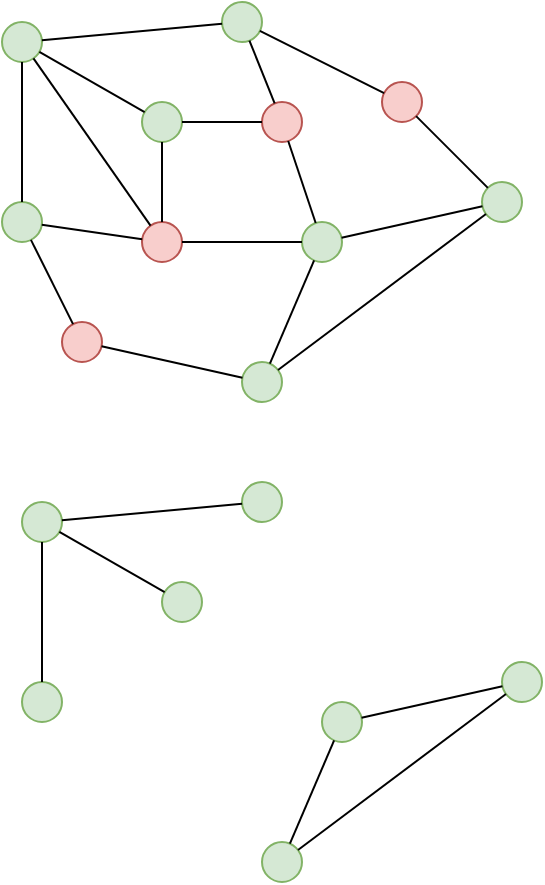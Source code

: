 <mxfile version="10.7.6" type="device"><diagram id="PIQtB4XA0pIl0BhEDaeI" name="Page-1"><mxGraphModel dx="840" dy="521" grid="1" gridSize="10" guides="1" tooltips="1" connect="1" arrows="1" fold="1" page="1" pageScale="1" pageWidth="850" pageHeight="1100" math="0" shadow="0"><root><mxCell id="0"/><mxCell id="1" parent="0"/><mxCell id="27JsW7oHoD67vqwhorHY-1" value="" style="ellipse;whiteSpace=wrap;html=1;aspect=fixed;fillColor=#d5e8d4;strokeColor=#82b366;" vertex="1" parent="1"><mxGeometry x="220" y="180" width="20" height="20" as="geometry"/></mxCell><mxCell id="27JsW7oHoD67vqwhorHY-2" value="" style="ellipse;whiteSpace=wrap;html=1;aspect=fixed;fillColor=#d5e8d4;strokeColor=#82b366;" vertex="1" parent="1"><mxGeometry x="330" y="170" width="20" height="20" as="geometry"/></mxCell><mxCell id="27JsW7oHoD67vqwhorHY-3" value="" style="ellipse;whiteSpace=wrap;html=1;aspect=fixed;fillColor=#d5e8d4;strokeColor=#82b366;" vertex="1" parent="1"><mxGeometry x="220" y="270" width="20" height="20" as="geometry"/></mxCell><mxCell id="27JsW7oHoD67vqwhorHY-4" value="" style="ellipse;whiteSpace=wrap;html=1;aspect=fixed;fillColor=#d5e8d4;strokeColor=#82b366;" vertex="1" parent="1"><mxGeometry x="290" y="220" width="20" height="20" as="geometry"/></mxCell><mxCell id="27JsW7oHoD67vqwhorHY-5" value="" style="ellipse;whiteSpace=wrap;html=1;aspect=fixed;fillColor=#d5e8d4;strokeColor=#82b366;" vertex="1" parent="1"><mxGeometry x="340" y="350" width="20" height="20" as="geometry"/></mxCell><mxCell id="27JsW7oHoD67vqwhorHY-6" value="" style="ellipse;whiteSpace=wrap;html=1;aspect=fixed;fillColor=#d5e8d4;strokeColor=#82b366;" vertex="1" parent="1"><mxGeometry x="460" y="260" width="20" height="20" as="geometry"/></mxCell><mxCell id="27JsW7oHoD67vqwhorHY-7" value="" style="ellipse;whiteSpace=wrap;html=1;aspect=fixed;fillColor=#d5e8d4;strokeColor=#82b366;" vertex="1" parent="1"><mxGeometry x="370" y="280" width="20" height="20" as="geometry"/></mxCell><mxCell id="27JsW7oHoD67vqwhorHY-8" value="" style="ellipse;whiteSpace=wrap;html=1;aspect=fixed;fillColor=#f8cecc;strokeColor=#b85450;" vertex="1" parent="1"><mxGeometry x="290" y="280" width="20" height="20" as="geometry"/></mxCell><mxCell id="27JsW7oHoD67vqwhorHY-9" value="" style="ellipse;whiteSpace=wrap;html=1;aspect=fixed;fillColor=#f8cecc;strokeColor=#b85450;" vertex="1" parent="1"><mxGeometry x="350" y="220" width="20" height="20" as="geometry"/></mxCell><mxCell id="27JsW7oHoD67vqwhorHY-10" value="" style="ellipse;whiteSpace=wrap;html=1;aspect=fixed;fillColor=#f8cecc;strokeColor=#b85450;" vertex="1" parent="1"><mxGeometry x="250" y="330" width="20" height="20" as="geometry"/></mxCell><mxCell id="27JsW7oHoD67vqwhorHY-18" value="" style="ellipse;whiteSpace=wrap;html=1;aspect=fixed;fillColor=#f8cecc;strokeColor=#b85450;" vertex="1" parent="1"><mxGeometry x="410" y="210" width="20" height="20" as="geometry"/></mxCell><mxCell id="27JsW7oHoD67vqwhorHY-22" value="" style="endArrow=none;html=1;" edge="1" parent="1" source="27JsW7oHoD67vqwhorHY-10" target="27JsW7oHoD67vqwhorHY-3"><mxGeometry width="50" height="50" relative="1" as="geometry"><mxPoint x="220" y="440" as="sourcePoint"/><mxPoint x="270" y="390" as="targetPoint"/></mxGeometry></mxCell><mxCell id="27JsW7oHoD67vqwhorHY-24" value="" style="endArrow=none;html=1;" edge="1" parent="1" source="27JsW7oHoD67vqwhorHY-1" target="27JsW7oHoD67vqwhorHY-8"><mxGeometry width="50" height="50" relative="1" as="geometry"><mxPoint x="220" y="440" as="sourcePoint"/><mxPoint x="270" y="390" as="targetPoint"/></mxGeometry></mxCell><mxCell id="27JsW7oHoD67vqwhorHY-25" value="" style="endArrow=none;html=1;" edge="1" parent="1" source="27JsW7oHoD67vqwhorHY-3" target="27JsW7oHoD67vqwhorHY-8"><mxGeometry width="50" height="50" relative="1" as="geometry"><mxPoint x="220" y="510" as="sourcePoint"/><mxPoint x="270" y="460" as="targetPoint"/></mxGeometry></mxCell><mxCell id="27JsW7oHoD67vqwhorHY-26" value="" style="endArrow=none;html=1;" edge="1" parent="1" source="27JsW7oHoD67vqwhorHY-10" target="27JsW7oHoD67vqwhorHY-5"><mxGeometry width="50" height="50" relative="1" as="geometry"><mxPoint x="220" y="580" as="sourcePoint"/><mxPoint x="270" y="530" as="targetPoint"/></mxGeometry></mxCell><mxCell id="27JsW7oHoD67vqwhorHY-27" value="" style="endArrow=none;html=1;" edge="1" parent="1" source="27JsW7oHoD67vqwhorHY-6" target="27JsW7oHoD67vqwhorHY-5"><mxGeometry width="50" height="50" relative="1" as="geometry"><mxPoint x="220" y="650" as="sourcePoint"/><mxPoint x="270" y="600" as="targetPoint"/></mxGeometry></mxCell><mxCell id="27JsW7oHoD67vqwhorHY-28" value="" style="endArrow=none;html=1;" edge="1" parent="1" source="27JsW7oHoD67vqwhorHY-5" target="27JsW7oHoD67vqwhorHY-7"><mxGeometry width="50" height="50" relative="1" as="geometry"><mxPoint x="220" y="720" as="sourcePoint"/><mxPoint x="270" y="670" as="targetPoint"/></mxGeometry></mxCell><mxCell id="27JsW7oHoD67vqwhorHY-29" value="" style="endArrow=none;html=1;" edge="1" parent="1" source="27JsW7oHoD67vqwhorHY-8" target="27JsW7oHoD67vqwhorHY-7"><mxGeometry width="50" height="50" relative="1" as="geometry"><mxPoint x="220" y="440" as="sourcePoint"/><mxPoint x="270" y="390" as="targetPoint"/></mxGeometry></mxCell><mxCell id="27JsW7oHoD67vqwhorHY-30" value="" style="endArrow=none;html=1;" edge="1" parent="1" source="27JsW7oHoD67vqwhorHY-7" target="27JsW7oHoD67vqwhorHY-6"><mxGeometry width="50" height="50" relative="1" as="geometry"><mxPoint x="230" y="450" as="sourcePoint"/><mxPoint x="280" y="400" as="targetPoint"/></mxGeometry></mxCell><mxCell id="27JsW7oHoD67vqwhorHY-31" value="" style="endArrow=none;html=1;" edge="1" parent="1" source="27JsW7oHoD67vqwhorHY-9" target="27JsW7oHoD67vqwhorHY-7"><mxGeometry width="50" height="50" relative="1" as="geometry"><mxPoint x="240" y="460" as="sourcePoint"/><mxPoint x="290" y="410" as="targetPoint"/></mxGeometry></mxCell><mxCell id="27JsW7oHoD67vqwhorHY-33" value="" style="endArrow=none;html=1;" edge="1" parent="1" source="27JsW7oHoD67vqwhorHY-9" target="27JsW7oHoD67vqwhorHY-4"><mxGeometry width="50" height="50" relative="1" as="geometry"><mxPoint x="230" y="450" as="sourcePoint"/><mxPoint x="280" y="400" as="targetPoint"/></mxGeometry></mxCell><mxCell id="27JsW7oHoD67vqwhorHY-34" value="" style="endArrow=none;html=1;" edge="1" parent="1" source="27JsW7oHoD67vqwhorHY-4" target="27JsW7oHoD67vqwhorHY-1"><mxGeometry width="50" height="50" relative="1" as="geometry"><mxPoint x="240" y="460" as="sourcePoint"/><mxPoint x="290" y="410" as="targetPoint"/></mxGeometry></mxCell><mxCell id="27JsW7oHoD67vqwhorHY-35" value="" style="endArrow=none;html=1;" edge="1" parent="1" source="27JsW7oHoD67vqwhorHY-18" target="27JsW7oHoD67vqwhorHY-2"><mxGeometry width="50" height="50" relative="1" as="geometry"><mxPoint x="250" y="470" as="sourcePoint"/><mxPoint x="300" y="420" as="targetPoint"/></mxGeometry></mxCell><mxCell id="27JsW7oHoD67vqwhorHY-36" value="" style="endArrow=none;html=1;" edge="1" parent="1" source="27JsW7oHoD67vqwhorHY-18" target="27JsW7oHoD67vqwhorHY-6"><mxGeometry width="50" height="50" relative="1" as="geometry"><mxPoint x="520" y="200" as="sourcePoint"/><mxPoint x="420" y="220" as="targetPoint"/></mxGeometry></mxCell><mxCell id="27JsW7oHoD67vqwhorHY-37" value="" style="endArrow=none;html=1;" edge="1" parent="1" source="27JsW7oHoD67vqwhorHY-9" target="27JsW7oHoD67vqwhorHY-2"><mxGeometry width="50" height="50" relative="1" as="geometry"><mxPoint x="270" y="490" as="sourcePoint"/><mxPoint x="320" y="440" as="targetPoint"/></mxGeometry></mxCell><mxCell id="27JsW7oHoD67vqwhorHY-38" value="" style="endArrow=none;html=1;" edge="1" parent="1" source="27JsW7oHoD67vqwhorHY-1" target="27JsW7oHoD67vqwhorHY-2"><mxGeometry width="50" height="50" relative="1" as="geometry"><mxPoint x="280" y="500" as="sourcePoint"/><mxPoint x="330" y="450" as="targetPoint"/></mxGeometry></mxCell><mxCell id="27JsW7oHoD67vqwhorHY-39" value="" style="endArrow=none;html=1;" edge="1" parent="1" source="27JsW7oHoD67vqwhorHY-3" target="27JsW7oHoD67vqwhorHY-1"><mxGeometry width="50" height="50" relative="1" as="geometry"><mxPoint x="220" y="440" as="sourcePoint"/><mxPoint x="270" y="390" as="targetPoint"/></mxGeometry></mxCell><mxCell id="27JsW7oHoD67vqwhorHY-40" value="" style="endArrow=none;html=1;" edge="1" parent="1" source="27JsW7oHoD67vqwhorHY-8" target="27JsW7oHoD67vqwhorHY-4"><mxGeometry width="50" height="50" relative="1" as="geometry"><mxPoint x="220" y="440" as="sourcePoint"/><mxPoint x="270" y="390" as="targetPoint"/></mxGeometry></mxCell><mxCell id="27JsW7oHoD67vqwhorHY-41" value="" style="ellipse;whiteSpace=wrap;html=1;aspect=fixed;fillColor=#d5e8d4;strokeColor=#82b366;" vertex="1" parent="1"><mxGeometry x="230" y="420" width="20" height="20" as="geometry"/></mxCell><mxCell id="27JsW7oHoD67vqwhorHY-42" value="" style="ellipse;whiteSpace=wrap;html=1;aspect=fixed;fillColor=#d5e8d4;strokeColor=#82b366;" vertex="1" parent="1"><mxGeometry x="340" y="410" width="20" height="20" as="geometry"/></mxCell><mxCell id="27JsW7oHoD67vqwhorHY-43" value="" style="ellipse;whiteSpace=wrap;html=1;aspect=fixed;fillColor=#d5e8d4;strokeColor=#82b366;" vertex="1" parent="1"><mxGeometry x="230" y="510" width="20" height="20" as="geometry"/></mxCell><mxCell id="27JsW7oHoD67vqwhorHY-44" value="" style="ellipse;whiteSpace=wrap;html=1;aspect=fixed;fillColor=#d5e8d4;strokeColor=#82b366;" vertex="1" parent="1"><mxGeometry x="300" y="460" width="20" height="20" as="geometry"/></mxCell><mxCell id="27JsW7oHoD67vqwhorHY-45" value="" style="ellipse;whiteSpace=wrap;html=1;aspect=fixed;fillColor=#d5e8d4;strokeColor=#82b366;" vertex="1" parent="1"><mxGeometry x="350" y="590" width="20" height="20" as="geometry"/></mxCell><mxCell id="27JsW7oHoD67vqwhorHY-46" value="" style="ellipse;whiteSpace=wrap;html=1;aspect=fixed;fillColor=#d5e8d4;strokeColor=#82b366;" vertex="1" parent="1"><mxGeometry x="470" y="500" width="20" height="20" as="geometry"/></mxCell><mxCell id="27JsW7oHoD67vqwhorHY-47" value="" style="ellipse;whiteSpace=wrap;html=1;aspect=fixed;fillColor=#d5e8d4;strokeColor=#82b366;" vertex="1" parent="1"><mxGeometry x="380" y="520" width="20" height="20" as="geometry"/></mxCell><mxCell id="27JsW7oHoD67vqwhorHY-56" value="" style="endArrow=none;html=1;" edge="1" parent="1" source="27JsW7oHoD67vqwhorHY-46" target="27JsW7oHoD67vqwhorHY-45"><mxGeometry width="50" height="50" relative="1" as="geometry"><mxPoint x="230" y="890" as="sourcePoint"/><mxPoint x="280" y="840" as="targetPoint"/></mxGeometry></mxCell><mxCell id="27JsW7oHoD67vqwhorHY-57" value="" style="endArrow=none;html=1;" edge="1" parent="1" source="27JsW7oHoD67vqwhorHY-45" target="27JsW7oHoD67vqwhorHY-47"><mxGeometry width="50" height="50" relative="1" as="geometry"><mxPoint x="230" y="960" as="sourcePoint"/><mxPoint x="280" y="910" as="targetPoint"/></mxGeometry></mxCell><mxCell id="27JsW7oHoD67vqwhorHY-59" value="" style="endArrow=none;html=1;" edge="1" parent="1" source="27JsW7oHoD67vqwhorHY-47" target="27JsW7oHoD67vqwhorHY-46"><mxGeometry width="50" height="50" relative="1" as="geometry"><mxPoint x="240" y="690" as="sourcePoint"/><mxPoint x="290" y="640" as="targetPoint"/></mxGeometry></mxCell><mxCell id="27JsW7oHoD67vqwhorHY-62" value="" style="endArrow=none;html=1;" edge="1" parent="1" source="27JsW7oHoD67vqwhorHY-44" target="27JsW7oHoD67vqwhorHY-41"><mxGeometry width="50" height="50" relative="1" as="geometry"><mxPoint x="250" y="700" as="sourcePoint"/><mxPoint x="300" y="650" as="targetPoint"/></mxGeometry></mxCell><mxCell id="27JsW7oHoD67vqwhorHY-66" value="" style="endArrow=none;html=1;" edge="1" parent="1" source="27JsW7oHoD67vqwhorHY-41" target="27JsW7oHoD67vqwhorHY-42"><mxGeometry width="50" height="50" relative="1" as="geometry"><mxPoint x="290" y="740" as="sourcePoint"/><mxPoint x="340" y="690" as="targetPoint"/></mxGeometry></mxCell><mxCell id="27JsW7oHoD67vqwhorHY-67" value="" style="endArrow=none;html=1;" edge="1" parent="1" source="27JsW7oHoD67vqwhorHY-43" target="27JsW7oHoD67vqwhorHY-41"><mxGeometry width="50" height="50" relative="1" as="geometry"><mxPoint x="230" y="680" as="sourcePoint"/><mxPoint x="280" y="630" as="targetPoint"/></mxGeometry></mxCell></root></mxGraphModel></diagram></mxfile>
